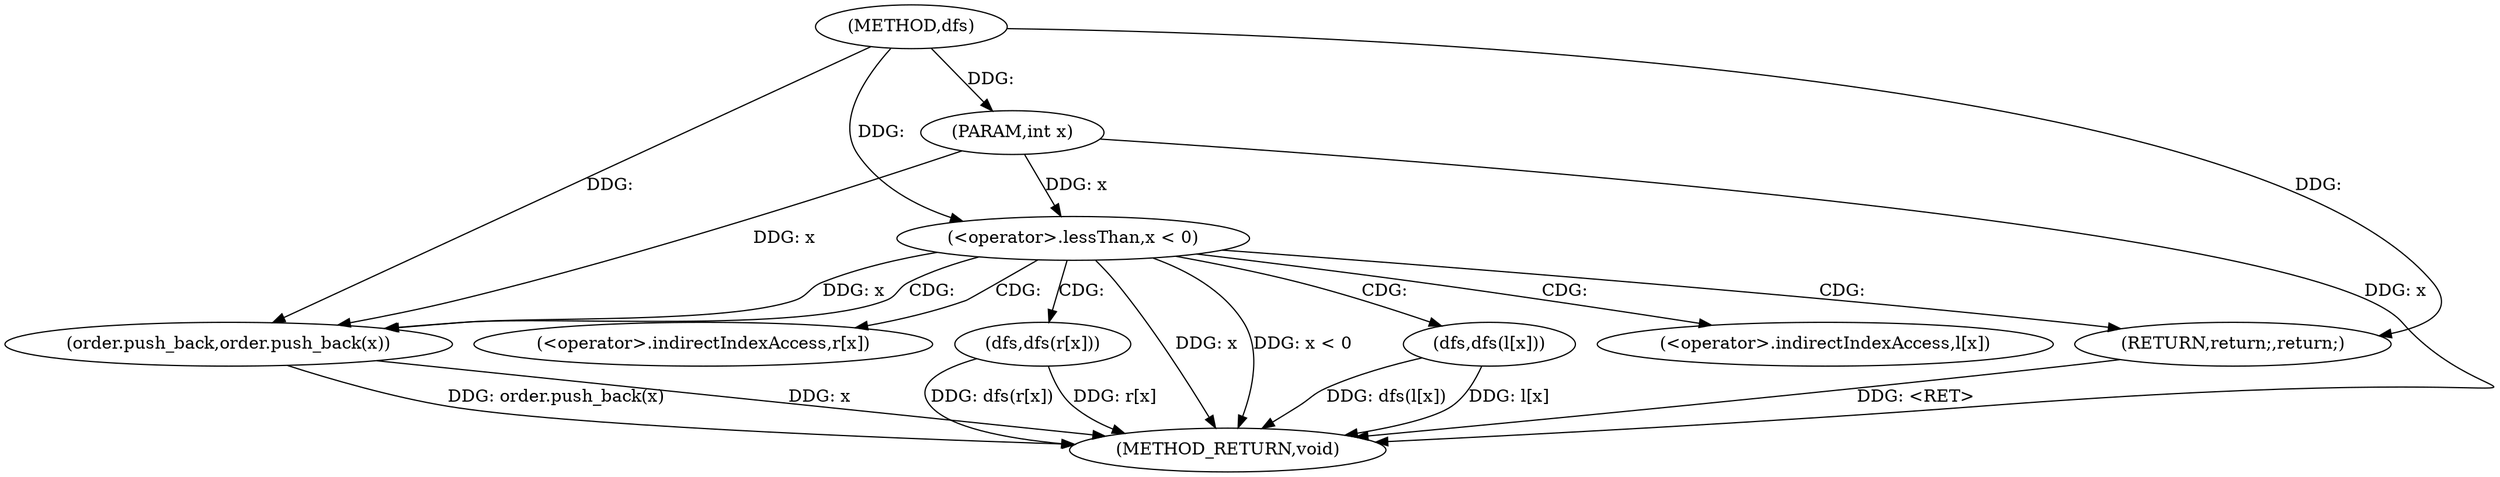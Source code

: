 digraph "dfs" {  
"1000101" [label = "(METHOD,dfs)" ]
"1000119" [label = "(METHOD_RETURN,void)" ]
"1000102" [label = "(PARAM,int x)" ]
"1000109" [label = "(dfs,dfs(l[x]))" ]
"1000113" [label = "(order.push_back,order.push_back(x))" ]
"1000115" [label = "(dfs,dfs(r[x]))" ]
"1000105" [label = "(<operator>.lessThan,x < 0)" ]
"1000108" [label = "(RETURN,return;,return;)" ]
"1000110" [label = "(<operator>.indirectIndexAccess,l[x])" ]
"1000116" [label = "(<operator>.indirectIndexAccess,r[x])" ]
  "1000102" -> "1000119"  [ label = "DDG: x"] 
  "1000105" -> "1000119"  [ label = "DDG: x"] 
  "1000105" -> "1000119"  [ label = "DDG: x < 0"] 
  "1000109" -> "1000119"  [ label = "DDG: l[x]"] 
  "1000109" -> "1000119"  [ label = "DDG: dfs(l[x])"] 
  "1000113" -> "1000119"  [ label = "DDG: x"] 
  "1000113" -> "1000119"  [ label = "DDG: order.push_back(x)"] 
  "1000115" -> "1000119"  [ label = "DDG: r[x]"] 
  "1000115" -> "1000119"  [ label = "DDG: dfs(r[x])"] 
  "1000108" -> "1000119"  [ label = "DDG: <RET>"] 
  "1000101" -> "1000102"  [ label = "DDG: "] 
  "1000101" -> "1000108"  [ label = "DDG: "] 
  "1000105" -> "1000113"  [ label = "DDG: x"] 
  "1000102" -> "1000113"  [ label = "DDG: x"] 
  "1000101" -> "1000113"  [ label = "DDG: "] 
  "1000102" -> "1000105"  [ label = "DDG: x"] 
  "1000101" -> "1000105"  [ label = "DDG: "] 
  "1000105" -> "1000110"  [ label = "CDG: "] 
  "1000105" -> "1000109"  [ label = "CDG: "] 
  "1000105" -> "1000115"  [ label = "CDG: "] 
  "1000105" -> "1000116"  [ label = "CDG: "] 
  "1000105" -> "1000108"  [ label = "CDG: "] 
  "1000105" -> "1000113"  [ label = "CDG: "] 
}
